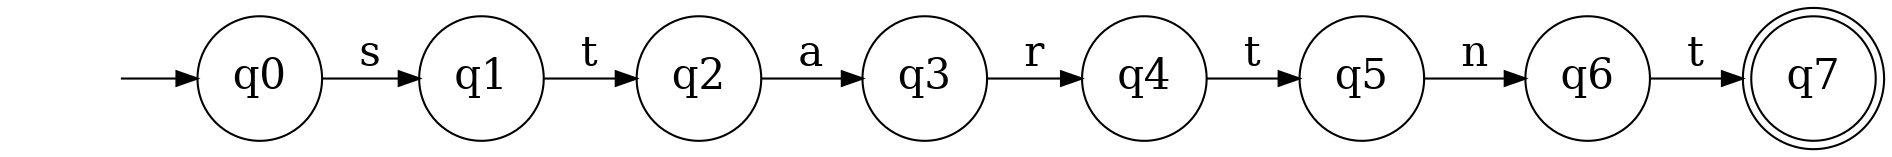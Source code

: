 digraph "automatas/Terminal/cosostartnt" {
	graph [rankdir=LR]
	node [fontsize=20]
	edge [fontsize="20pt"]
	"" [label="" shape=plaintext]
	q7 [label=q7 shape=doublecircle]
	q5 [label=q5 shape=circle]
	q0 [label=q0 shape=circle]
	q2 [label=q2 shape=circle]
	q4 [label=q4 shape=circle]
	q1 [label=q1 shape=circle]
	q3 [label=q3 shape=circle]
	q6 [label=q6 shape=circle]
	"" -> q0 [label=""]
	q0 -> q1 [label=s]
	q1 -> q2 [label=t]
	q2 -> q3 [label=a]
	q3 -> q4 [label=r]
	q4 -> q5 [label=t]
	q5 -> q6 [label=n]
	q6 -> q7 [label=t]
}
